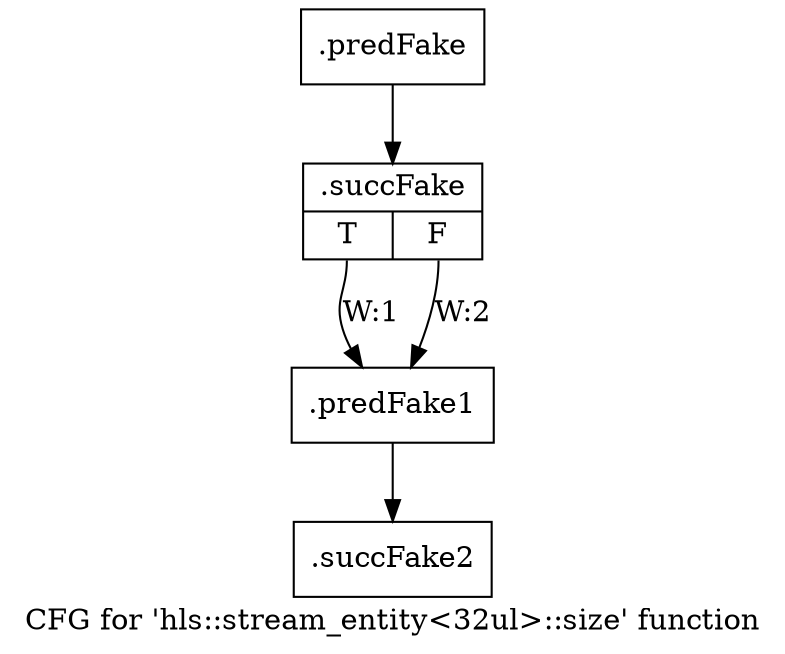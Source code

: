 digraph "CFG for 'hls::stream_entity\<32ul\>::size' function" {
	label="CFG for 'hls::stream_entity\<32ul\>::size' function";

	Node0x595d930 [shape=record,filename="",linenumber="",label="{.predFake}"];
	Node0x595d930 -> Node0x60a85c0[ callList="" memoryops="" filename="/mnt/xilinx/Vitis_HLS/2021.2/include/hls_stream_thread_unsafe.h" execusionnum="1"];
	Node0x60a85c0 [shape=record,filename="/mnt/xilinx/Vitis_HLS/2021.2/include/hls_stream_thread_unsafe.h",linenumber="184",label="{.succFake|{<s0>T|<s1>F}}"];
	Node0x60a85c0:s0 -> Node0x595e200[label="W:1" callList="" memoryops="" filename="/mnt/xilinx/Vitis_HLS/2021.2/include/hls_stream_thread_unsafe.h" execusionnum="0"];
	Node0x60a85c0:s1 -> Node0x595e200[label="W:2" callList="" memoryops="" filename="/mnt/xilinx/Vitis_HLS/2021.2/include/hls_stream_thread_unsafe.h" execusionnum="1"];
	Node0x595e200 [shape=record,filename="/mnt/xilinx/Vitis_HLS/2021.2/include/hls_stream_thread_unsafe.h",linenumber="191",label="{.predFake1}"];
	Node0x595e200 -> Node0x60a8860[ callList="" memoryops="" filename="/mnt/xilinx/Vitis_HLS/2021.2/include/hls_stream_thread_unsafe.h" execusionnum="1"];
	Node0x60a8860 [shape=record,filename="/mnt/xilinx/Vitis_HLS/2021.2/include/hls_stream_thread_unsafe.h",linenumber="191",label="{.succFake2}"];
}
